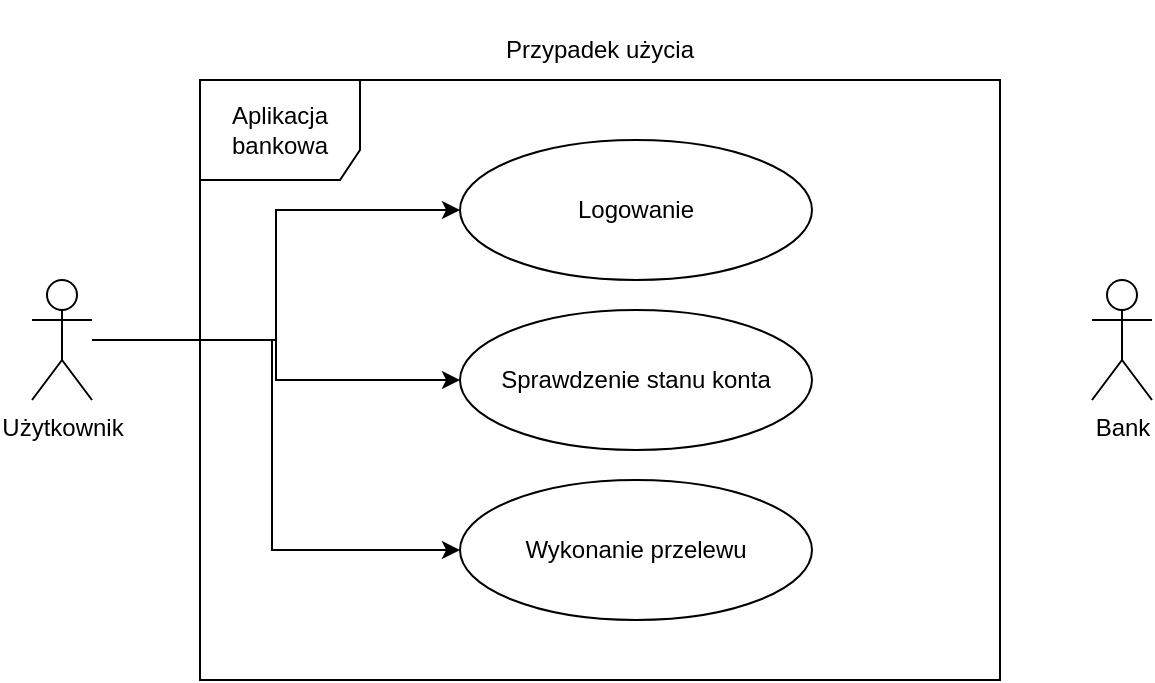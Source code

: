 <mxfile version="21.0.6" type="github">
  <diagram name="Strona-1" id="iJ3FG2ieWEMXrqhRGDg2">
    <mxGraphModel dx="875" dy="451" grid="1" gridSize="10" guides="1" tooltips="1" connect="1" arrows="1" fold="1" page="1" pageScale="1" pageWidth="827" pageHeight="1169" math="0" shadow="0">
      <root>
        <mxCell id="0" />
        <mxCell id="1" parent="0" />
        <mxCell id="mueNkYBhxb86UfMTgewg-1" value="Przypadek użycia" style="text;html=1;strokeColor=none;fillColor=none;align=center;verticalAlign=middle;whiteSpace=wrap;rounded=0;" vertex="1" parent="1">
          <mxGeometry x="354" y="100" width="120" height="50" as="geometry" />
        </mxCell>
        <mxCell id="mueNkYBhxb86UfMTgewg-4" value="Aplikacja bankowa" style="shape=umlFrame;whiteSpace=wrap;html=1;pointerEvents=0;width=80;height=50;" vertex="1" parent="1">
          <mxGeometry x="214" y="140" width="400" height="300" as="geometry" />
        </mxCell>
        <mxCell id="mueNkYBhxb86UfMTgewg-5" value="Logowanie" style="ellipse;whiteSpace=wrap;html=1;" vertex="1" parent="1">
          <mxGeometry x="344" y="170" width="176" height="70" as="geometry" />
        </mxCell>
        <mxCell id="mueNkYBhxb86UfMTgewg-6" value="Sprawdzenie stanu konta" style="ellipse;whiteSpace=wrap;html=1;" vertex="1" parent="1">
          <mxGeometry x="344" y="255" width="176" height="70" as="geometry" />
        </mxCell>
        <mxCell id="mueNkYBhxb86UfMTgewg-7" value="Wykonanie przelewu" style="ellipse;whiteSpace=wrap;html=1;" vertex="1" parent="1">
          <mxGeometry x="344" y="340" width="176" height="70" as="geometry" />
        </mxCell>
        <mxCell id="mueNkYBhxb86UfMTgewg-14" style="edgeStyle=orthogonalEdgeStyle;rounded=0;orthogonalLoop=1;jettySize=auto;html=1;" edge="1" parent="1" source="mueNkYBhxb86UfMTgewg-8" target="mueNkYBhxb86UfMTgewg-5">
          <mxGeometry relative="1" as="geometry">
            <Array as="points">
              <mxPoint x="252" y="270" />
              <mxPoint x="252" y="205" />
            </Array>
          </mxGeometry>
        </mxCell>
        <mxCell id="mueNkYBhxb86UfMTgewg-15" style="edgeStyle=orthogonalEdgeStyle;rounded=0;orthogonalLoop=1;jettySize=auto;html=1;" edge="1" parent="1" source="mueNkYBhxb86UfMTgewg-8" target="mueNkYBhxb86UfMTgewg-6">
          <mxGeometry relative="1" as="geometry" />
        </mxCell>
        <mxCell id="mueNkYBhxb86UfMTgewg-16" style="edgeStyle=orthogonalEdgeStyle;rounded=0;orthogonalLoop=1;jettySize=auto;html=1;" edge="1" parent="1" source="mueNkYBhxb86UfMTgewg-8" target="mueNkYBhxb86UfMTgewg-7">
          <mxGeometry relative="1" as="geometry">
            <Array as="points">
              <mxPoint x="250" y="270" />
              <mxPoint x="250" y="375" />
            </Array>
          </mxGeometry>
        </mxCell>
        <mxCell id="mueNkYBhxb86UfMTgewg-8" value="Użytkownik" style="shape=umlActor;verticalLabelPosition=bottom;verticalAlign=top;html=1;" vertex="1" parent="1">
          <mxGeometry x="130" y="240" width="30" height="60" as="geometry" />
        </mxCell>
        <mxCell id="mueNkYBhxb86UfMTgewg-9" value="Bank" style="shape=umlActor;verticalLabelPosition=bottom;verticalAlign=top;html=1;" vertex="1" parent="1">
          <mxGeometry x="660" y="240" width="30" height="60" as="geometry" />
        </mxCell>
      </root>
    </mxGraphModel>
  </diagram>
</mxfile>
